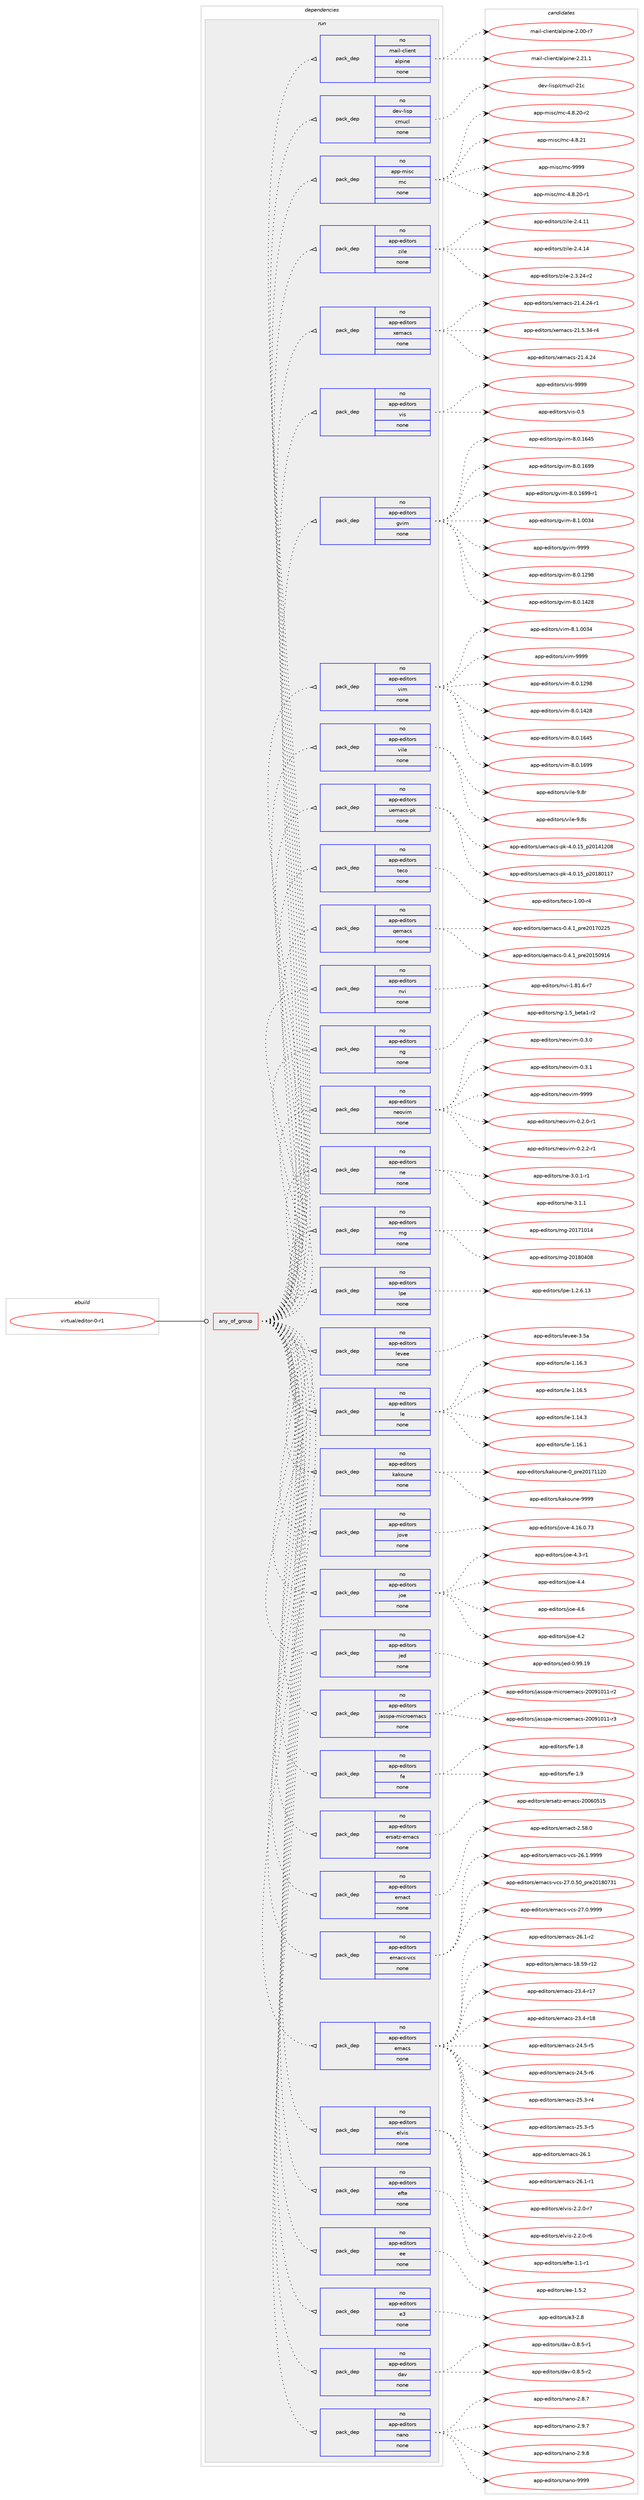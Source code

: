 digraph prolog {

# *************
# Graph options
# *************

newrank=true;
concentrate=true;
compound=true;
graph [rankdir=LR,fontname=Helvetica,fontsize=10,ranksep=1.5];#, ranksep=2.5, nodesep=0.2];
edge  [arrowhead=vee];
node  [fontname=Helvetica,fontsize=10];

# **********
# The ebuild
# **********

subgraph cluster_leftcol {
color=gray;
rank=same;
label=<<i>ebuild</i>>;
id [label="virtual/editor-0-r1", color=red, width=4, href="../virtual/editor-0-r1.svg"];
}

# ****************
# The dependencies
# ****************

subgraph cluster_midcol {
color=gray;
label=<<i>dependencies</i>>;
subgraph cluster_compile {
fillcolor="#eeeeee";
style=filled;
label=<<i>compile</i>>;
}
subgraph cluster_compileandrun {
fillcolor="#eeeeee";
style=filled;
label=<<i>compile and run</i>>;
}
subgraph cluster_run {
fillcolor="#eeeeee";
style=filled;
label=<<i>run</i>>;
subgraph any7 {
dependency470 [label=<<TABLE BORDER="0" CELLBORDER="1" CELLSPACING="0" CELLPADDING="4"><TR><TD CELLPADDING="10">any_of_group</TD></TR></TABLE>>, shape=none, color=red];subgraph pack371 {
dependency471 [label=<<TABLE BORDER="0" CELLBORDER="1" CELLSPACING="0" CELLPADDING="4" WIDTH="220"><TR><TD ROWSPAN="6" CELLPADDING="30">pack_dep</TD></TR><TR><TD WIDTH="110">no</TD></TR><TR><TD>app-editors</TD></TR><TR><TD>nano</TD></TR><TR><TD>none</TD></TR><TR><TD></TD></TR></TABLE>>, shape=none, color=blue];
}
dependency470:e -> dependency471:w [weight=20,style="dotted",arrowhead="oinv"];
subgraph pack372 {
dependency472 [label=<<TABLE BORDER="0" CELLBORDER="1" CELLSPACING="0" CELLPADDING="4" WIDTH="220"><TR><TD ROWSPAN="6" CELLPADDING="30">pack_dep</TD></TR><TR><TD WIDTH="110">no</TD></TR><TR><TD>app-editors</TD></TR><TR><TD>dav</TD></TR><TR><TD>none</TD></TR><TR><TD></TD></TR></TABLE>>, shape=none, color=blue];
}
dependency470:e -> dependency472:w [weight=20,style="dotted",arrowhead="oinv"];
subgraph pack373 {
dependency473 [label=<<TABLE BORDER="0" CELLBORDER="1" CELLSPACING="0" CELLPADDING="4" WIDTH="220"><TR><TD ROWSPAN="6" CELLPADDING="30">pack_dep</TD></TR><TR><TD WIDTH="110">no</TD></TR><TR><TD>app-editors</TD></TR><TR><TD>e3</TD></TR><TR><TD>none</TD></TR><TR><TD></TD></TR></TABLE>>, shape=none, color=blue];
}
dependency470:e -> dependency473:w [weight=20,style="dotted",arrowhead="oinv"];
subgraph pack374 {
dependency474 [label=<<TABLE BORDER="0" CELLBORDER="1" CELLSPACING="0" CELLPADDING="4" WIDTH="220"><TR><TD ROWSPAN="6" CELLPADDING="30">pack_dep</TD></TR><TR><TD WIDTH="110">no</TD></TR><TR><TD>app-editors</TD></TR><TR><TD>ee</TD></TR><TR><TD>none</TD></TR><TR><TD></TD></TR></TABLE>>, shape=none, color=blue];
}
dependency470:e -> dependency474:w [weight=20,style="dotted",arrowhead="oinv"];
subgraph pack375 {
dependency475 [label=<<TABLE BORDER="0" CELLBORDER="1" CELLSPACING="0" CELLPADDING="4" WIDTH="220"><TR><TD ROWSPAN="6" CELLPADDING="30">pack_dep</TD></TR><TR><TD WIDTH="110">no</TD></TR><TR><TD>app-editors</TD></TR><TR><TD>efte</TD></TR><TR><TD>none</TD></TR><TR><TD></TD></TR></TABLE>>, shape=none, color=blue];
}
dependency470:e -> dependency475:w [weight=20,style="dotted",arrowhead="oinv"];
subgraph pack376 {
dependency476 [label=<<TABLE BORDER="0" CELLBORDER="1" CELLSPACING="0" CELLPADDING="4" WIDTH="220"><TR><TD ROWSPAN="6" CELLPADDING="30">pack_dep</TD></TR><TR><TD WIDTH="110">no</TD></TR><TR><TD>app-editors</TD></TR><TR><TD>elvis</TD></TR><TR><TD>none</TD></TR><TR><TD></TD></TR></TABLE>>, shape=none, color=blue];
}
dependency470:e -> dependency476:w [weight=20,style="dotted",arrowhead="oinv"];
subgraph pack377 {
dependency477 [label=<<TABLE BORDER="0" CELLBORDER="1" CELLSPACING="0" CELLPADDING="4" WIDTH="220"><TR><TD ROWSPAN="6" CELLPADDING="30">pack_dep</TD></TR><TR><TD WIDTH="110">no</TD></TR><TR><TD>app-editors</TD></TR><TR><TD>emacs</TD></TR><TR><TD>none</TD></TR><TR><TD></TD></TR></TABLE>>, shape=none, color=blue];
}
dependency470:e -> dependency477:w [weight=20,style="dotted",arrowhead="oinv"];
subgraph pack378 {
dependency478 [label=<<TABLE BORDER="0" CELLBORDER="1" CELLSPACING="0" CELLPADDING="4" WIDTH="220"><TR><TD ROWSPAN="6" CELLPADDING="30">pack_dep</TD></TR><TR><TD WIDTH="110">no</TD></TR><TR><TD>app-editors</TD></TR><TR><TD>emacs-vcs</TD></TR><TR><TD>none</TD></TR><TR><TD></TD></TR></TABLE>>, shape=none, color=blue];
}
dependency470:e -> dependency478:w [weight=20,style="dotted",arrowhead="oinv"];
subgraph pack379 {
dependency479 [label=<<TABLE BORDER="0" CELLBORDER="1" CELLSPACING="0" CELLPADDING="4" WIDTH="220"><TR><TD ROWSPAN="6" CELLPADDING="30">pack_dep</TD></TR><TR><TD WIDTH="110">no</TD></TR><TR><TD>app-editors</TD></TR><TR><TD>emact</TD></TR><TR><TD>none</TD></TR><TR><TD></TD></TR></TABLE>>, shape=none, color=blue];
}
dependency470:e -> dependency479:w [weight=20,style="dotted",arrowhead="oinv"];
subgraph pack380 {
dependency480 [label=<<TABLE BORDER="0" CELLBORDER="1" CELLSPACING="0" CELLPADDING="4" WIDTH="220"><TR><TD ROWSPAN="6" CELLPADDING="30">pack_dep</TD></TR><TR><TD WIDTH="110">no</TD></TR><TR><TD>app-editors</TD></TR><TR><TD>ersatz-emacs</TD></TR><TR><TD>none</TD></TR><TR><TD></TD></TR></TABLE>>, shape=none, color=blue];
}
dependency470:e -> dependency480:w [weight=20,style="dotted",arrowhead="oinv"];
subgraph pack381 {
dependency481 [label=<<TABLE BORDER="0" CELLBORDER="1" CELLSPACING="0" CELLPADDING="4" WIDTH="220"><TR><TD ROWSPAN="6" CELLPADDING="30">pack_dep</TD></TR><TR><TD WIDTH="110">no</TD></TR><TR><TD>app-editors</TD></TR><TR><TD>fe</TD></TR><TR><TD>none</TD></TR><TR><TD></TD></TR></TABLE>>, shape=none, color=blue];
}
dependency470:e -> dependency481:w [weight=20,style="dotted",arrowhead="oinv"];
subgraph pack382 {
dependency482 [label=<<TABLE BORDER="0" CELLBORDER="1" CELLSPACING="0" CELLPADDING="4" WIDTH="220"><TR><TD ROWSPAN="6" CELLPADDING="30">pack_dep</TD></TR><TR><TD WIDTH="110">no</TD></TR><TR><TD>app-editors</TD></TR><TR><TD>jasspa-microemacs</TD></TR><TR><TD>none</TD></TR><TR><TD></TD></TR></TABLE>>, shape=none, color=blue];
}
dependency470:e -> dependency482:w [weight=20,style="dotted",arrowhead="oinv"];
subgraph pack383 {
dependency483 [label=<<TABLE BORDER="0" CELLBORDER="1" CELLSPACING="0" CELLPADDING="4" WIDTH="220"><TR><TD ROWSPAN="6" CELLPADDING="30">pack_dep</TD></TR><TR><TD WIDTH="110">no</TD></TR><TR><TD>app-editors</TD></TR><TR><TD>jed</TD></TR><TR><TD>none</TD></TR><TR><TD></TD></TR></TABLE>>, shape=none, color=blue];
}
dependency470:e -> dependency483:w [weight=20,style="dotted",arrowhead="oinv"];
subgraph pack384 {
dependency484 [label=<<TABLE BORDER="0" CELLBORDER="1" CELLSPACING="0" CELLPADDING="4" WIDTH="220"><TR><TD ROWSPAN="6" CELLPADDING="30">pack_dep</TD></TR><TR><TD WIDTH="110">no</TD></TR><TR><TD>app-editors</TD></TR><TR><TD>joe</TD></TR><TR><TD>none</TD></TR><TR><TD></TD></TR></TABLE>>, shape=none, color=blue];
}
dependency470:e -> dependency484:w [weight=20,style="dotted",arrowhead="oinv"];
subgraph pack385 {
dependency485 [label=<<TABLE BORDER="0" CELLBORDER="1" CELLSPACING="0" CELLPADDING="4" WIDTH="220"><TR><TD ROWSPAN="6" CELLPADDING="30">pack_dep</TD></TR><TR><TD WIDTH="110">no</TD></TR><TR><TD>app-editors</TD></TR><TR><TD>jove</TD></TR><TR><TD>none</TD></TR><TR><TD></TD></TR></TABLE>>, shape=none, color=blue];
}
dependency470:e -> dependency485:w [weight=20,style="dotted",arrowhead="oinv"];
subgraph pack386 {
dependency486 [label=<<TABLE BORDER="0" CELLBORDER="1" CELLSPACING="0" CELLPADDING="4" WIDTH="220"><TR><TD ROWSPAN="6" CELLPADDING="30">pack_dep</TD></TR><TR><TD WIDTH="110">no</TD></TR><TR><TD>app-editors</TD></TR><TR><TD>kakoune</TD></TR><TR><TD>none</TD></TR><TR><TD></TD></TR></TABLE>>, shape=none, color=blue];
}
dependency470:e -> dependency486:w [weight=20,style="dotted",arrowhead="oinv"];
subgraph pack387 {
dependency487 [label=<<TABLE BORDER="0" CELLBORDER="1" CELLSPACING="0" CELLPADDING="4" WIDTH="220"><TR><TD ROWSPAN="6" CELLPADDING="30">pack_dep</TD></TR><TR><TD WIDTH="110">no</TD></TR><TR><TD>app-editors</TD></TR><TR><TD>le</TD></TR><TR><TD>none</TD></TR><TR><TD></TD></TR></TABLE>>, shape=none, color=blue];
}
dependency470:e -> dependency487:w [weight=20,style="dotted",arrowhead="oinv"];
subgraph pack388 {
dependency488 [label=<<TABLE BORDER="0" CELLBORDER="1" CELLSPACING="0" CELLPADDING="4" WIDTH="220"><TR><TD ROWSPAN="6" CELLPADDING="30">pack_dep</TD></TR><TR><TD WIDTH="110">no</TD></TR><TR><TD>app-editors</TD></TR><TR><TD>levee</TD></TR><TR><TD>none</TD></TR><TR><TD></TD></TR></TABLE>>, shape=none, color=blue];
}
dependency470:e -> dependency488:w [weight=20,style="dotted",arrowhead="oinv"];
subgraph pack389 {
dependency489 [label=<<TABLE BORDER="0" CELLBORDER="1" CELLSPACING="0" CELLPADDING="4" WIDTH="220"><TR><TD ROWSPAN="6" CELLPADDING="30">pack_dep</TD></TR><TR><TD WIDTH="110">no</TD></TR><TR><TD>app-editors</TD></TR><TR><TD>lpe</TD></TR><TR><TD>none</TD></TR><TR><TD></TD></TR></TABLE>>, shape=none, color=blue];
}
dependency470:e -> dependency489:w [weight=20,style="dotted",arrowhead="oinv"];
subgraph pack390 {
dependency490 [label=<<TABLE BORDER="0" CELLBORDER="1" CELLSPACING="0" CELLPADDING="4" WIDTH="220"><TR><TD ROWSPAN="6" CELLPADDING="30">pack_dep</TD></TR><TR><TD WIDTH="110">no</TD></TR><TR><TD>app-editors</TD></TR><TR><TD>mg</TD></TR><TR><TD>none</TD></TR><TR><TD></TD></TR></TABLE>>, shape=none, color=blue];
}
dependency470:e -> dependency490:w [weight=20,style="dotted",arrowhead="oinv"];
subgraph pack391 {
dependency491 [label=<<TABLE BORDER="0" CELLBORDER="1" CELLSPACING="0" CELLPADDING="4" WIDTH="220"><TR><TD ROWSPAN="6" CELLPADDING="30">pack_dep</TD></TR><TR><TD WIDTH="110">no</TD></TR><TR><TD>app-editors</TD></TR><TR><TD>ne</TD></TR><TR><TD>none</TD></TR><TR><TD></TD></TR></TABLE>>, shape=none, color=blue];
}
dependency470:e -> dependency491:w [weight=20,style="dotted",arrowhead="oinv"];
subgraph pack392 {
dependency492 [label=<<TABLE BORDER="0" CELLBORDER="1" CELLSPACING="0" CELLPADDING="4" WIDTH="220"><TR><TD ROWSPAN="6" CELLPADDING="30">pack_dep</TD></TR><TR><TD WIDTH="110">no</TD></TR><TR><TD>app-editors</TD></TR><TR><TD>neovim</TD></TR><TR><TD>none</TD></TR><TR><TD></TD></TR></TABLE>>, shape=none, color=blue];
}
dependency470:e -> dependency492:w [weight=20,style="dotted",arrowhead="oinv"];
subgraph pack393 {
dependency493 [label=<<TABLE BORDER="0" CELLBORDER="1" CELLSPACING="0" CELLPADDING="4" WIDTH="220"><TR><TD ROWSPAN="6" CELLPADDING="30">pack_dep</TD></TR><TR><TD WIDTH="110">no</TD></TR><TR><TD>app-editors</TD></TR><TR><TD>ng</TD></TR><TR><TD>none</TD></TR><TR><TD></TD></TR></TABLE>>, shape=none, color=blue];
}
dependency470:e -> dependency493:w [weight=20,style="dotted",arrowhead="oinv"];
subgraph pack394 {
dependency494 [label=<<TABLE BORDER="0" CELLBORDER="1" CELLSPACING="0" CELLPADDING="4" WIDTH="220"><TR><TD ROWSPAN="6" CELLPADDING="30">pack_dep</TD></TR><TR><TD WIDTH="110">no</TD></TR><TR><TD>app-editors</TD></TR><TR><TD>nvi</TD></TR><TR><TD>none</TD></TR><TR><TD></TD></TR></TABLE>>, shape=none, color=blue];
}
dependency470:e -> dependency494:w [weight=20,style="dotted",arrowhead="oinv"];
subgraph pack395 {
dependency495 [label=<<TABLE BORDER="0" CELLBORDER="1" CELLSPACING="0" CELLPADDING="4" WIDTH="220"><TR><TD ROWSPAN="6" CELLPADDING="30">pack_dep</TD></TR><TR><TD WIDTH="110">no</TD></TR><TR><TD>app-editors</TD></TR><TR><TD>qemacs</TD></TR><TR><TD>none</TD></TR><TR><TD></TD></TR></TABLE>>, shape=none, color=blue];
}
dependency470:e -> dependency495:w [weight=20,style="dotted",arrowhead="oinv"];
subgraph pack396 {
dependency496 [label=<<TABLE BORDER="0" CELLBORDER="1" CELLSPACING="0" CELLPADDING="4" WIDTH="220"><TR><TD ROWSPAN="6" CELLPADDING="30">pack_dep</TD></TR><TR><TD WIDTH="110">no</TD></TR><TR><TD>app-editors</TD></TR><TR><TD>teco</TD></TR><TR><TD>none</TD></TR><TR><TD></TD></TR></TABLE>>, shape=none, color=blue];
}
dependency470:e -> dependency496:w [weight=20,style="dotted",arrowhead="oinv"];
subgraph pack397 {
dependency497 [label=<<TABLE BORDER="0" CELLBORDER="1" CELLSPACING="0" CELLPADDING="4" WIDTH="220"><TR><TD ROWSPAN="6" CELLPADDING="30">pack_dep</TD></TR><TR><TD WIDTH="110">no</TD></TR><TR><TD>app-editors</TD></TR><TR><TD>uemacs-pk</TD></TR><TR><TD>none</TD></TR><TR><TD></TD></TR></TABLE>>, shape=none, color=blue];
}
dependency470:e -> dependency497:w [weight=20,style="dotted",arrowhead="oinv"];
subgraph pack398 {
dependency498 [label=<<TABLE BORDER="0" CELLBORDER="1" CELLSPACING="0" CELLPADDING="4" WIDTH="220"><TR><TD ROWSPAN="6" CELLPADDING="30">pack_dep</TD></TR><TR><TD WIDTH="110">no</TD></TR><TR><TD>app-editors</TD></TR><TR><TD>vile</TD></TR><TR><TD>none</TD></TR><TR><TD></TD></TR></TABLE>>, shape=none, color=blue];
}
dependency470:e -> dependency498:w [weight=20,style="dotted",arrowhead="oinv"];
subgraph pack399 {
dependency499 [label=<<TABLE BORDER="0" CELLBORDER="1" CELLSPACING="0" CELLPADDING="4" WIDTH="220"><TR><TD ROWSPAN="6" CELLPADDING="30">pack_dep</TD></TR><TR><TD WIDTH="110">no</TD></TR><TR><TD>app-editors</TD></TR><TR><TD>vim</TD></TR><TR><TD>none</TD></TR><TR><TD></TD></TR></TABLE>>, shape=none, color=blue];
}
dependency470:e -> dependency499:w [weight=20,style="dotted",arrowhead="oinv"];
subgraph pack400 {
dependency500 [label=<<TABLE BORDER="0" CELLBORDER="1" CELLSPACING="0" CELLPADDING="4" WIDTH="220"><TR><TD ROWSPAN="6" CELLPADDING="30">pack_dep</TD></TR><TR><TD WIDTH="110">no</TD></TR><TR><TD>app-editors</TD></TR><TR><TD>gvim</TD></TR><TR><TD>none</TD></TR><TR><TD></TD></TR></TABLE>>, shape=none, color=blue];
}
dependency470:e -> dependency500:w [weight=20,style="dotted",arrowhead="oinv"];
subgraph pack401 {
dependency501 [label=<<TABLE BORDER="0" CELLBORDER="1" CELLSPACING="0" CELLPADDING="4" WIDTH="220"><TR><TD ROWSPAN="6" CELLPADDING="30">pack_dep</TD></TR><TR><TD WIDTH="110">no</TD></TR><TR><TD>app-editors</TD></TR><TR><TD>vis</TD></TR><TR><TD>none</TD></TR><TR><TD></TD></TR></TABLE>>, shape=none, color=blue];
}
dependency470:e -> dependency501:w [weight=20,style="dotted",arrowhead="oinv"];
subgraph pack402 {
dependency502 [label=<<TABLE BORDER="0" CELLBORDER="1" CELLSPACING="0" CELLPADDING="4" WIDTH="220"><TR><TD ROWSPAN="6" CELLPADDING="30">pack_dep</TD></TR><TR><TD WIDTH="110">no</TD></TR><TR><TD>app-editors</TD></TR><TR><TD>xemacs</TD></TR><TR><TD>none</TD></TR><TR><TD></TD></TR></TABLE>>, shape=none, color=blue];
}
dependency470:e -> dependency502:w [weight=20,style="dotted",arrowhead="oinv"];
subgraph pack403 {
dependency503 [label=<<TABLE BORDER="0" CELLBORDER="1" CELLSPACING="0" CELLPADDING="4" WIDTH="220"><TR><TD ROWSPAN="6" CELLPADDING="30">pack_dep</TD></TR><TR><TD WIDTH="110">no</TD></TR><TR><TD>app-editors</TD></TR><TR><TD>zile</TD></TR><TR><TD>none</TD></TR><TR><TD></TD></TR></TABLE>>, shape=none, color=blue];
}
dependency470:e -> dependency503:w [weight=20,style="dotted",arrowhead="oinv"];
subgraph pack404 {
dependency504 [label=<<TABLE BORDER="0" CELLBORDER="1" CELLSPACING="0" CELLPADDING="4" WIDTH="220"><TR><TD ROWSPAN="6" CELLPADDING="30">pack_dep</TD></TR><TR><TD WIDTH="110">no</TD></TR><TR><TD>app-misc</TD></TR><TR><TD>mc</TD></TR><TR><TD>none</TD></TR><TR><TD></TD></TR></TABLE>>, shape=none, color=blue];
}
dependency470:e -> dependency504:w [weight=20,style="dotted",arrowhead="oinv"];
subgraph pack405 {
dependency505 [label=<<TABLE BORDER="0" CELLBORDER="1" CELLSPACING="0" CELLPADDING="4" WIDTH="220"><TR><TD ROWSPAN="6" CELLPADDING="30">pack_dep</TD></TR><TR><TD WIDTH="110">no</TD></TR><TR><TD>dev-lisp</TD></TR><TR><TD>cmucl</TD></TR><TR><TD>none</TD></TR><TR><TD></TD></TR></TABLE>>, shape=none, color=blue];
}
dependency470:e -> dependency505:w [weight=20,style="dotted",arrowhead="oinv"];
subgraph pack406 {
dependency506 [label=<<TABLE BORDER="0" CELLBORDER="1" CELLSPACING="0" CELLPADDING="4" WIDTH="220"><TR><TD ROWSPAN="6" CELLPADDING="30">pack_dep</TD></TR><TR><TD WIDTH="110">no</TD></TR><TR><TD>mail-client</TD></TR><TR><TD>alpine</TD></TR><TR><TD>none</TD></TR><TR><TD></TD></TR></TABLE>>, shape=none, color=blue];
}
dependency470:e -> dependency506:w [weight=20,style="dotted",arrowhead="oinv"];
}
id:e -> dependency470:w [weight=20,style="solid",arrowhead="odot"];
}
}

# **************
# The candidates
# **************

subgraph cluster_choices {
rank=same;
color=gray;
label=<<i>candidates</i>>;

subgraph choice371 {
color=black;
nodesep=1;
choice97112112451011001051161111141154711097110111455046564655 [label="app-editors/nano-2.8.7", color=red, width=4,href="../app-editors/nano-2.8.7.svg"];
choice97112112451011001051161111141154711097110111455046574655 [label="app-editors/nano-2.9.7", color=red, width=4,href="../app-editors/nano-2.9.7.svg"];
choice97112112451011001051161111141154711097110111455046574656 [label="app-editors/nano-2.9.8", color=red, width=4,href="../app-editors/nano-2.9.8.svg"];
choice971121124510110010511611111411547110971101114557575757 [label="app-editors/nano-9999", color=red, width=4,href="../app-editors/nano-9999.svg"];
dependency471:e -> choice97112112451011001051161111141154711097110111455046564655:w [style=dotted,weight="100"];
dependency471:e -> choice97112112451011001051161111141154711097110111455046574655:w [style=dotted,weight="100"];
dependency471:e -> choice97112112451011001051161111141154711097110111455046574656:w [style=dotted,weight="100"];
dependency471:e -> choice971121124510110010511611111411547110971101114557575757:w [style=dotted,weight="100"];
}
subgraph choice372 {
color=black;
nodesep=1;
choice971121124510110010511611111411547100971184548465646534511449 [label="app-editors/dav-0.8.5-r1", color=red, width=4,href="../app-editors/dav-0.8.5-r1.svg"];
choice971121124510110010511611111411547100971184548465646534511450 [label="app-editors/dav-0.8.5-r2", color=red, width=4,href="../app-editors/dav-0.8.5-r2.svg"];
dependency472:e -> choice971121124510110010511611111411547100971184548465646534511449:w [style=dotted,weight="100"];
dependency472:e -> choice971121124510110010511611111411547100971184548465646534511450:w [style=dotted,weight="100"];
}
subgraph choice373 {
color=black;
nodesep=1;
choice9711211245101100105116111114115471015145504656 [label="app-editors/e3-2.8", color=red, width=4,href="../app-editors/e3-2.8.svg"];
dependency473:e -> choice9711211245101100105116111114115471015145504656:w [style=dotted,weight="100"];
}
subgraph choice374 {
color=black;
nodesep=1;
choice971121124510110010511611111411547101101454946534650 [label="app-editors/ee-1.5.2", color=red, width=4,href="../app-editors/ee-1.5.2.svg"];
dependency474:e -> choice971121124510110010511611111411547101101454946534650:w [style=dotted,weight="100"];
}
subgraph choice375 {
color=black;
nodesep=1;
choice971121124510110010511611111411547101102116101454946494511449 [label="app-editors/efte-1.1-r1", color=red, width=4,href="../app-editors/efte-1.1-r1.svg"];
dependency475:e -> choice971121124510110010511611111411547101102116101454946494511449:w [style=dotted,weight="100"];
}
subgraph choice376 {
color=black;
nodesep=1;
choice9711211245101100105116111114115471011081181051154550465046484511454 [label="app-editors/elvis-2.2.0-r6", color=red, width=4,href="../app-editors/elvis-2.2.0-r6.svg"];
choice9711211245101100105116111114115471011081181051154550465046484511455 [label="app-editors/elvis-2.2.0-r7", color=red, width=4,href="../app-editors/elvis-2.2.0-r7.svg"];
dependency476:e -> choice9711211245101100105116111114115471011081181051154550465046484511454:w [style=dotted,weight="100"];
dependency476:e -> choice9711211245101100105116111114115471011081181051154550465046484511455:w [style=dotted,weight="100"];
}
subgraph choice377 {
color=black;
nodesep=1;
choice9711211245101100105116111114115471011099799115454956465357451144950 [label="app-editors/emacs-18.59-r12", color=red, width=4,href="../app-editors/emacs-18.59-r12.svg"];
choice97112112451011001051161111141154710110997991154550514652451144955 [label="app-editors/emacs-23.4-r17", color=red, width=4,href="../app-editors/emacs-23.4-r17.svg"];
choice97112112451011001051161111141154710110997991154550514652451144956 [label="app-editors/emacs-23.4-r18", color=red, width=4,href="../app-editors/emacs-23.4-r18.svg"];
choice971121124510110010511611111411547101109979911545505246534511453 [label="app-editors/emacs-24.5-r5", color=red, width=4,href="../app-editors/emacs-24.5-r5.svg"];
choice971121124510110010511611111411547101109979911545505246534511454 [label="app-editors/emacs-24.5-r6", color=red, width=4,href="../app-editors/emacs-24.5-r6.svg"];
choice971121124510110010511611111411547101109979911545505346514511452 [label="app-editors/emacs-25.3-r4", color=red, width=4,href="../app-editors/emacs-25.3-r4.svg"];
choice971121124510110010511611111411547101109979911545505346514511453 [label="app-editors/emacs-25.3-r5", color=red, width=4,href="../app-editors/emacs-25.3-r5.svg"];
choice97112112451011001051161111141154710110997991154550544649 [label="app-editors/emacs-26.1", color=red, width=4,href="../app-editors/emacs-26.1.svg"];
choice971121124510110010511611111411547101109979911545505446494511449 [label="app-editors/emacs-26.1-r1", color=red, width=4,href="../app-editors/emacs-26.1-r1.svg"];
choice971121124510110010511611111411547101109979911545505446494511450 [label="app-editors/emacs-26.1-r2", color=red, width=4,href="../app-editors/emacs-26.1-r2.svg"];
dependency477:e -> choice9711211245101100105116111114115471011099799115454956465357451144950:w [style=dotted,weight="100"];
dependency477:e -> choice97112112451011001051161111141154710110997991154550514652451144955:w [style=dotted,weight="100"];
dependency477:e -> choice97112112451011001051161111141154710110997991154550514652451144956:w [style=dotted,weight="100"];
dependency477:e -> choice971121124510110010511611111411547101109979911545505246534511453:w [style=dotted,weight="100"];
dependency477:e -> choice971121124510110010511611111411547101109979911545505246534511454:w [style=dotted,weight="100"];
dependency477:e -> choice971121124510110010511611111411547101109979911545505346514511452:w [style=dotted,weight="100"];
dependency477:e -> choice971121124510110010511611111411547101109979911545505346514511453:w [style=dotted,weight="100"];
dependency477:e -> choice97112112451011001051161111141154710110997991154550544649:w [style=dotted,weight="100"];
dependency477:e -> choice971121124510110010511611111411547101109979911545505446494511449:w [style=dotted,weight="100"];
dependency477:e -> choice971121124510110010511611111411547101109979911545505446494511450:w [style=dotted,weight="100"];
}
subgraph choice378 {
color=black;
nodesep=1;
choice9711211245101100105116111114115471011099799115451189911545505446494657575757 [label="app-editors/emacs-vcs-26.1.9999", color=red, width=4,href="../app-editors/emacs-vcs-26.1.9999.svg"];
choice971121124510110010511611111411547101109979911545118991154550554648465348951121141015048495648555149 [label="app-editors/emacs-vcs-27.0.50_pre20180731", color=red, width=4,href="../app-editors/emacs-vcs-27.0.50_pre20180731.svg"];
choice9711211245101100105116111114115471011099799115451189911545505546484657575757 [label="app-editors/emacs-vcs-27.0.9999", color=red, width=4,href="../app-editors/emacs-vcs-27.0.9999.svg"];
dependency478:e -> choice9711211245101100105116111114115471011099799115451189911545505446494657575757:w [style=dotted,weight="100"];
dependency478:e -> choice971121124510110010511611111411547101109979911545118991154550554648465348951121141015048495648555149:w [style=dotted,weight="100"];
dependency478:e -> choice9711211245101100105116111114115471011099799115451189911545505546484657575757:w [style=dotted,weight="100"];
}
subgraph choice379 {
color=black;
nodesep=1;
choice971121124510110010511611111411547101109979911645504653564648 [label="app-editors/emact-2.58.0", color=red, width=4,href="../app-editors/emact-2.58.0.svg"];
dependency479:e -> choice971121124510110010511611111411547101109979911645504653564648:w [style=dotted,weight="100"];
}
subgraph choice380 {
color=black;
nodesep=1;
choice97112112451011001051161111141154710111411597116122451011099799115455048485448534953 [label="app-editors/ersatz-emacs-20060515", color=red, width=4,href="../app-editors/ersatz-emacs-20060515.svg"];
dependency480:e -> choice97112112451011001051161111141154710111411597116122451011099799115455048485448534953:w [style=dotted,weight="100"];
}
subgraph choice381 {
color=black;
nodesep=1;
choice97112112451011001051161111141154710210145494656 [label="app-editors/fe-1.8", color=red, width=4,href="../app-editors/fe-1.8.svg"];
choice97112112451011001051161111141154710210145494657 [label="app-editors/fe-1.9", color=red, width=4,href="../app-editors/fe-1.9.svg"];
dependency481:e -> choice97112112451011001051161111141154710210145494656:w [style=dotted,weight="100"];
dependency481:e -> choice97112112451011001051161111141154710210145494657:w [style=dotted,weight="100"];
}
subgraph choice382 {
color=black;
nodesep=1;
choice9711211245101100105116111114115471069711511511297451091059911411110110997991154550484857494849494511450 [label="app-editors/jasspa-microemacs-20091011-r2", color=red, width=4,href="../app-editors/jasspa-microemacs-20091011-r2.svg"];
choice9711211245101100105116111114115471069711511511297451091059911411110110997991154550484857494849494511451 [label="app-editors/jasspa-microemacs-20091011-r3", color=red, width=4,href="../app-editors/jasspa-microemacs-20091011-r3.svg"];
dependency482:e -> choice9711211245101100105116111114115471069711511511297451091059911411110110997991154550484857494849494511450:w [style=dotted,weight="100"];
dependency482:e -> choice9711211245101100105116111114115471069711511511297451091059911411110110997991154550484857494849494511451:w [style=dotted,weight="100"];
}
subgraph choice383 {
color=black;
nodesep=1;
choice9711211245101100105116111114115471061011004548465757464957 [label="app-editors/jed-0.99.19", color=red, width=4,href="../app-editors/jed-0.99.19.svg"];
dependency483:e -> choice9711211245101100105116111114115471061011004548465757464957:w [style=dotted,weight="100"];
}
subgraph choice384 {
color=black;
nodesep=1;
choice97112112451011001051161111141154710611110145524650 [label="app-editors/joe-4.2", color=red, width=4,href="../app-editors/joe-4.2.svg"];
choice971121124510110010511611111411547106111101455246514511449 [label="app-editors/joe-4.3-r1", color=red, width=4,href="../app-editors/joe-4.3-r1.svg"];
choice97112112451011001051161111141154710611110145524652 [label="app-editors/joe-4.4", color=red, width=4,href="../app-editors/joe-4.4.svg"];
choice97112112451011001051161111141154710611110145524654 [label="app-editors/joe-4.6", color=red, width=4,href="../app-editors/joe-4.6.svg"];
dependency484:e -> choice97112112451011001051161111141154710611110145524650:w [style=dotted,weight="100"];
dependency484:e -> choice971121124510110010511611111411547106111101455246514511449:w [style=dotted,weight="100"];
dependency484:e -> choice97112112451011001051161111141154710611110145524652:w [style=dotted,weight="100"];
dependency484:e -> choice97112112451011001051161111141154710611110145524654:w [style=dotted,weight="100"];
}
subgraph choice385 {
color=black;
nodesep=1;
choice97112112451011001051161111141154710611111810145524649544648465551 [label="app-editors/jove-4.16.0.73", color=red, width=4,href="../app-editors/jove-4.16.0.73.svg"];
dependency485:e -> choice97112112451011001051161111141154710611111810145524649544648465551:w [style=dotted,weight="100"];
}
subgraph choice386 {
color=black;
nodesep=1;
choice971121124510110010511611111411547107971071111171101014548951121141015048495549495048 [label="app-editors/kakoune-0_pre20171120", color=red, width=4,href="../app-editors/kakoune-0_pre20171120.svg"];
choice971121124510110010511611111411547107971071111171101014557575757 [label="app-editors/kakoune-9999", color=red, width=4,href="../app-editors/kakoune-9999.svg"];
dependency486:e -> choice971121124510110010511611111411547107971071111171101014548951121141015048495549495048:w [style=dotted,weight="100"];
dependency486:e -> choice971121124510110010511611111411547107971071111171101014557575757:w [style=dotted,weight="100"];
}
subgraph choice387 {
color=black;
nodesep=1;
choice97112112451011001051161111141154710810145494649524651 [label="app-editors/le-1.14.3", color=red, width=4,href="../app-editors/le-1.14.3.svg"];
choice97112112451011001051161111141154710810145494649544649 [label="app-editors/le-1.16.1", color=red, width=4,href="../app-editors/le-1.16.1.svg"];
choice97112112451011001051161111141154710810145494649544651 [label="app-editors/le-1.16.3", color=red, width=4,href="../app-editors/le-1.16.3.svg"];
choice97112112451011001051161111141154710810145494649544653 [label="app-editors/le-1.16.5", color=red, width=4,href="../app-editors/le-1.16.5.svg"];
dependency487:e -> choice97112112451011001051161111141154710810145494649524651:w [style=dotted,weight="100"];
dependency487:e -> choice97112112451011001051161111141154710810145494649544649:w [style=dotted,weight="100"];
dependency487:e -> choice97112112451011001051161111141154710810145494649544651:w [style=dotted,weight="100"];
dependency487:e -> choice97112112451011001051161111141154710810145494649544653:w [style=dotted,weight="100"];
}
subgraph choice388 {
color=black;
nodesep=1;
choice9711211245101100105116111114115471081011181011014551465397 [label="app-editors/levee-3.5a", color=red, width=4,href="../app-editors/levee-3.5a.svg"];
dependency488:e -> choice9711211245101100105116111114115471081011181011014551465397:w [style=dotted,weight="100"];
}
subgraph choice389 {
color=black;
nodesep=1;
choice971121124510110010511611111411547108112101454946504654464951 [label="app-editors/lpe-1.2.6.13", color=red, width=4,href="../app-editors/lpe-1.2.6.13.svg"];
dependency489:e -> choice971121124510110010511611111411547108112101454946504654464951:w [style=dotted,weight="100"];
}
subgraph choice390 {
color=black;
nodesep=1;
choice971121124510110010511611111411547109103455048495549484952 [label="app-editors/mg-20171014", color=red, width=4,href="../app-editors/mg-20171014.svg"];
choice971121124510110010511611111411547109103455048495648524856 [label="app-editors/mg-20180408", color=red, width=4,href="../app-editors/mg-20180408.svg"];
dependency490:e -> choice971121124510110010511611111411547109103455048495549484952:w [style=dotted,weight="100"];
dependency490:e -> choice971121124510110010511611111411547109103455048495648524856:w [style=dotted,weight="100"];
}
subgraph choice391 {
color=black;
nodesep=1;
choice9711211245101100105116111114115471101014551464846494511449 [label="app-editors/ne-3.0.1-r1", color=red, width=4,href="../app-editors/ne-3.0.1-r1.svg"];
choice971121124510110010511611111411547110101455146494649 [label="app-editors/ne-3.1.1", color=red, width=4,href="../app-editors/ne-3.1.1.svg"];
dependency491:e -> choice9711211245101100105116111114115471101014551464846494511449:w [style=dotted,weight="100"];
dependency491:e -> choice971121124510110010511611111411547110101455146494649:w [style=dotted,weight="100"];
}
subgraph choice392 {
color=black;
nodesep=1;
choice9711211245101100105116111114115471101011111181051094548465046484511449 [label="app-editors/neovim-0.2.0-r1", color=red, width=4,href="../app-editors/neovim-0.2.0-r1.svg"];
choice9711211245101100105116111114115471101011111181051094548465046504511449 [label="app-editors/neovim-0.2.2-r1", color=red, width=4,href="../app-editors/neovim-0.2.2-r1.svg"];
choice971121124510110010511611111411547110101111118105109454846514648 [label="app-editors/neovim-0.3.0", color=red, width=4,href="../app-editors/neovim-0.3.0.svg"];
choice971121124510110010511611111411547110101111118105109454846514649 [label="app-editors/neovim-0.3.1", color=red, width=4,href="../app-editors/neovim-0.3.1.svg"];
choice9711211245101100105116111114115471101011111181051094557575757 [label="app-editors/neovim-9999", color=red, width=4,href="../app-editors/neovim-9999.svg"];
dependency492:e -> choice9711211245101100105116111114115471101011111181051094548465046484511449:w [style=dotted,weight="100"];
dependency492:e -> choice9711211245101100105116111114115471101011111181051094548465046504511449:w [style=dotted,weight="100"];
dependency492:e -> choice971121124510110010511611111411547110101111118105109454846514648:w [style=dotted,weight="100"];
dependency492:e -> choice971121124510110010511611111411547110101111118105109454846514649:w [style=dotted,weight="100"];
dependency492:e -> choice9711211245101100105116111114115471101011111181051094557575757:w [style=dotted,weight="100"];
}
subgraph choice393 {
color=black;
nodesep=1;
choice97112112451011001051161111141154711010345494653959810111697494511450 [label="app-editors/ng-1.5_beta1-r2", color=red, width=4,href="../app-editors/ng-1.5_beta1-r2.svg"];
dependency493:e -> choice97112112451011001051161111141154711010345494653959810111697494511450:w [style=dotted,weight="100"];
}
subgraph choice394 {
color=black;
nodesep=1;
choice971121124510110010511611111411547110118105454946564946544511455 [label="app-editors/nvi-1.81.6-r7", color=red, width=4,href="../app-editors/nvi-1.81.6-r7.svg"];
dependency494:e -> choice971121124510110010511611111411547110118105454946564946544511455:w [style=dotted,weight="100"];
}
subgraph choice395 {
color=black;
nodesep=1;
choice9711211245101100105116111114115471131011099799115454846524649951121141015048495348574954 [label="app-editors/qemacs-0.4.1_pre20150916", color=red, width=4,href="../app-editors/qemacs-0.4.1_pre20150916.svg"];
choice9711211245101100105116111114115471131011099799115454846524649951121141015048495548505053 [label="app-editors/qemacs-0.4.1_pre20170225", color=red, width=4,href="../app-editors/qemacs-0.4.1_pre20170225.svg"];
dependency495:e -> choice9711211245101100105116111114115471131011099799115454846524649951121141015048495348574954:w [style=dotted,weight="100"];
dependency495:e -> choice9711211245101100105116111114115471131011099799115454846524649951121141015048495548505053:w [style=dotted,weight="100"];
}
subgraph choice396 {
color=black;
nodesep=1;
choice9711211245101100105116111114115471161019911145494648484511452 [label="app-editors/teco-1.00-r4", color=red, width=4,href="../app-editors/teco-1.00-r4.svg"];
dependency496:e -> choice9711211245101100105116111114115471161019911145494648484511452:w [style=dotted,weight="100"];
}
subgraph choice397 {
color=black;
nodesep=1;
choice97112112451011001051161111141154711710110997991154511210745524648464953951125048495249504856 [label="app-editors/uemacs-pk-4.0.15_p20141208", color=red, width=4,href="../app-editors/uemacs-pk-4.0.15_p20141208.svg"];
choice97112112451011001051161111141154711710110997991154511210745524648464953951125048495648494955 [label="app-editors/uemacs-pk-4.0.15_p20180117", color=red, width=4,href="../app-editors/uemacs-pk-4.0.15_p20180117.svg"];
dependency497:e -> choice97112112451011001051161111141154711710110997991154511210745524648464953951125048495249504856:w [style=dotted,weight="100"];
dependency497:e -> choice97112112451011001051161111141154711710110997991154511210745524648464953951125048495648494955:w [style=dotted,weight="100"];
}
subgraph choice398 {
color=black;
nodesep=1;
choice97112112451011001051161111141154711810510810145574656114 [label="app-editors/vile-9.8r", color=red, width=4,href="../app-editors/vile-9.8r.svg"];
choice97112112451011001051161111141154711810510810145574656115 [label="app-editors/vile-9.8s", color=red, width=4,href="../app-editors/vile-9.8s.svg"];
dependency498:e -> choice97112112451011001051161111141154711810510810145574656114:w [style=dotted,weight="100"];
dependency498:e -> choice97112112451011001051161111141154711810510810145574656115:w [style=dotted,weight="100"];
}
subgraph choice399 {
color=black;
nodesep=1;
choice971121124510110010511611111411547118105109455646484649505756 [label="app-editors/vim-8.0.1298", color=red, width=4,href="../app-editors/vim-8.0.1298.svg"];
choice971121124510110010511611111411547118105109455646484649525056 [label="app-editors/vim-8.0.1428", color=red, width=4,href="../app-editors/vim-8.0.1428.svg"];
choice971121124510110010511611111411547118105109455646484649545253 [label="app-editors/vim-8.0.1645", color=red, width=4,href="../app-editors/vim-8.0.1645.svg"];
choice971121124510110010511611111411547118105109455646484649545757 [label="app-editors/vim-8.0.1699", color=red, width=4,href="../app-editors/vim-8.0.1699.svg"];
choice971121124510110010511611111411547118105109455646494648485152 [label="app-editors/vim-8.1.0034", color=red, width=4,href="../app-editors/vim-8.1.0034.svg"];
choice9711211245101100105116111114115471181051094557575757 [label="app-editors/vim-9999", color=red, width=4,href="../app-editors/vim-9999.svg"];
dependency499:e -> choice971121124510110010511611111411547118105109455646484649505756:w [style=dotted,weight="100"];
dependency499:e -> choice971121124510110010511611111411547118105109455646484649525056:w [style=dotted,weight="100"];
dependency499:e -> choice971121124510110010511611111411547118105109455646484649545253:w [style=dotted,weight="100"];
dependency499:e -> choice971121124510110010511611111411547118105109455646484649545757:w [style=dotted,weight="100"];
dependency499:e -> choice971121124510110010511611111411547118105109455646494648485152:w [style=dotted,weight="100"];
dependency499:e -> choice9711211245101100105116111114115471181051094557575757:w [style=dotted,weight="100"];
}
subgraph choice400 {
color=black;
nodesep=1;
choice971121124510110010511611111411547103118105109455646484649505756 [label="app-editors/gvim-8.0.1298", color=red, width=4,href="../app-editors/gvim-8.0.1298.svg"];
choice971121124510110010511611111411547103118105109455646484649525056 [label="app-editors/gvim-8.0.1428", color=red, width=4,href="../app-editors/gvim-8.0.1428.svg"];
choice971121124510110010511611111411547103118105109455646484649545253 [label="app-editors/gvim-8.0.1645", color=red, width=4,href="../app-editors/gvim-8.0.1645.svg"];
choice971121124510110010511611111411547103118105109455646484649545757 [label="app-editors/gvim-8.0.1699", color=red, width=4,href="../app-editors/gvim-8.0.1699.svg"];
choice9711211245101100105116111114115471031181051094556464846495457574511449 [label="app-editors/gvim-8.0.1699-r1", color=red, width=4,href="../app-editors/gvim-8.0.1699-r1.svg"];
choice971121124510110010511611111411547103118105109455646494648485152 [label="app-editors/gvim-8.1.0034", color=red, width=4,href="../app-editors/gvim-8.1.0034.svg"];
choice9711211245101100105116111114115471031181051094557575757 [label="app-editors/gvim-9999", color=red, width=4,href="../app-editors/gvim-9999.svg"];
dependency500:e -> choice971121124510110010511611111411547103118105109455646484649505756:w [style=dotted,weight="100"];
dependency500:e -> choice971121124510110010511611111411547103118105109455646484649525056:w [style=dotted,weight="100"];
dependency500:e -> choice971121124510110010511611111411547103118105109455646484649545253:w [style=dotted,weight="100"];
dependency500:e -> choice971121124510110010511611111411547103118105109455646484649545757:w [style=dotted,weight="100"];
dependency500:e -> choice9711211245101100105116111114115471031181051094556464846495457574511449:w [style=dotted,weight="100"];
dependency500:e -> choice971121124510110010511611111411547103118105109455646494648485152:w [style=dotted,weight="100"];
dependency500:e -> choice9711211245101100105116111114115471031181051094557575757:w [style=dotted,weight="100"];
}
subgraph choice401 {
color=black;
nodesep=1;
choice97112112451011001051161111141154711810511545484653 [label="app-editors/vis-0.5", color=red, width=4,href="../app-editors/vis-0.5.svg"];
choice9711211245101100105116111114115471181051154557575757 [label="app-editors/vis-9999", color=red, width=4,href="../app-editors/vis-9999.svg"];
dependency501:e -> choice97112112451011001051161111141154711810511545484653:w [style=dotted,weight="100"];
dependency501:e -> choice9711211245101100105116111114115471181051154557575757:w [style=dotted,weight="100"];
}
subgraph choice402 {
color=black;
nodesep=1;
choice97112112451011001051161111141154712010110997991154550494652465052 [label="app-editors/xemacs-21.4.24", color=red, width=4,href="../app-editors/xemacs-21.4.24.svg"];
choice971121124510110010511611111411547120101109979911545504946524650524511449 [label="app-editors/xemacs-21.4.24-r1", color=red, width=4,href="../app-editors/xemacs-21.4.24-r1.svg"];
choice971121124510110010511611111411547120101109979911545504946534651524511452 [label="app-editors/xemacs-21.5.34-r4", color=red, width=4,href="../app-editors/xemacs-21.5.34-r4.svg"];
dependency502:e -> choice97112112451011001051161111141154712010110997991154550494652465052:w [style=dotted,weight="100"];
dependency502:e -> choice971121124510110010511611111411547120101109979911545504946524650524511449:w [style=dotted,weight="100"];
dependency502:e -> choice971121124510110010511611111411547120101109979911545504946534651524511452:w [style=dotted,weight="100"];
}
subgraph choice403 {
color=black;
nodesep=1;
choice971121124510110010511611111411547122105108101455046514650524511450 [label="app-editors/zile-2.3.24-r2", color=red, width=4,href="../app-editors/zile-2.3.24-r2.svg"];
choice97112112451011001051161111141154712210510810145504652464949 [label="app-editors/zile-2.4.11", color=red, width=4,href="../app-editors/zile-2.4.11.svg"];
choice97112112451011001051161111141154712210510810145504652464952 [label="app-editors/zile-2.4.14", color=red, width=4,href="../app-editors/zile-2.4.14.svg"];
dependency503:e -> choice971121124510110010511611111411547122105108101455046514650524511450:w [style=dotted,weight="100"];
dependency503:e -> choice97112112451011001051161111141154712210510810145504652464949:w [style=dotted,weight="100"];
dependency503:e -> choice97112112451011001051161111141154712210510810145504652464952:w [style=dotted,weight="100"];
}
subgraph choice404 {
color=black;
nodesep=1;
choice9711211245109105115994710999455246564650484511449 [label="app-misc/mc-4.8.20-r1", color=red, width=4,href="../app-misc/mc-4.8.20-r1.svg"];
choice9711211245109105115994710999455246564650484511450 [label="app-misc/mc-4.8.20-r2", color=red, width=4,href="../app-misc/mc-4.8.20-r2.svg"];
choice971121124510910511599471099945524656465049 [label="app-misc/mc-4.8.21", color=red, width=4,href="../app-misc/mc-4.8.21.svg"];
choice97112112451091051159947109994557575757 [label="app-misc/mc-9999", color=red, width=4,href="../app-misc/mc-9999.svg"];
dependency504:e -> choice9711211245109105115994710999455246564650484511449:w [style=dotted,weight="100"];
dependency504:e -> choice9711211245109105115994710999455246564650484511450:w [style=dotted,weight="100"];
dependency504:e -> choice971121124510910511599471099945524656465049:w [style=dotted,weight="100"];
dependency504:e -> choice97112112451091051159947109994557575757:w [style=dotted,weight="100"];
}
subgraph choice405 {
color=black;
nodesep=1;
choice1001011184510810511511247991091179910845504999 [label="dev-lisp/cmucl-21c", color=red, width=4,href="../dev-lisp/cmucl-21c.svg"];
dependency505:e -> choice1001011184510810511511247991091179910845504999:w [style=dotted,weight="100"];
}
subgraph choice406 {
color=black;
nodesep=1;
choice109971051084599108105101110116479710811210511010145504648484511455 [label="mail-client/alpine-2.00-r7", color=red, width=4,href="../mail-client/alpine-2.00-r7.svg"];
choice109971051084599108105101110116479710811210511010145504650494649 [label="mail-client/alpine-2.21.1", color=red, width=4,href="../mail-client/alpine-2.21.1.svg"];
dependency506:e -> choice109971051084599108105101110116479710811210511010145504648484511455:w [style=dotted,weight="100"];
dependency506:e -> choice109971051084599108105101110116479710811210511010145504650494649:w [style=dotted,weight="100"];
}
}

}
